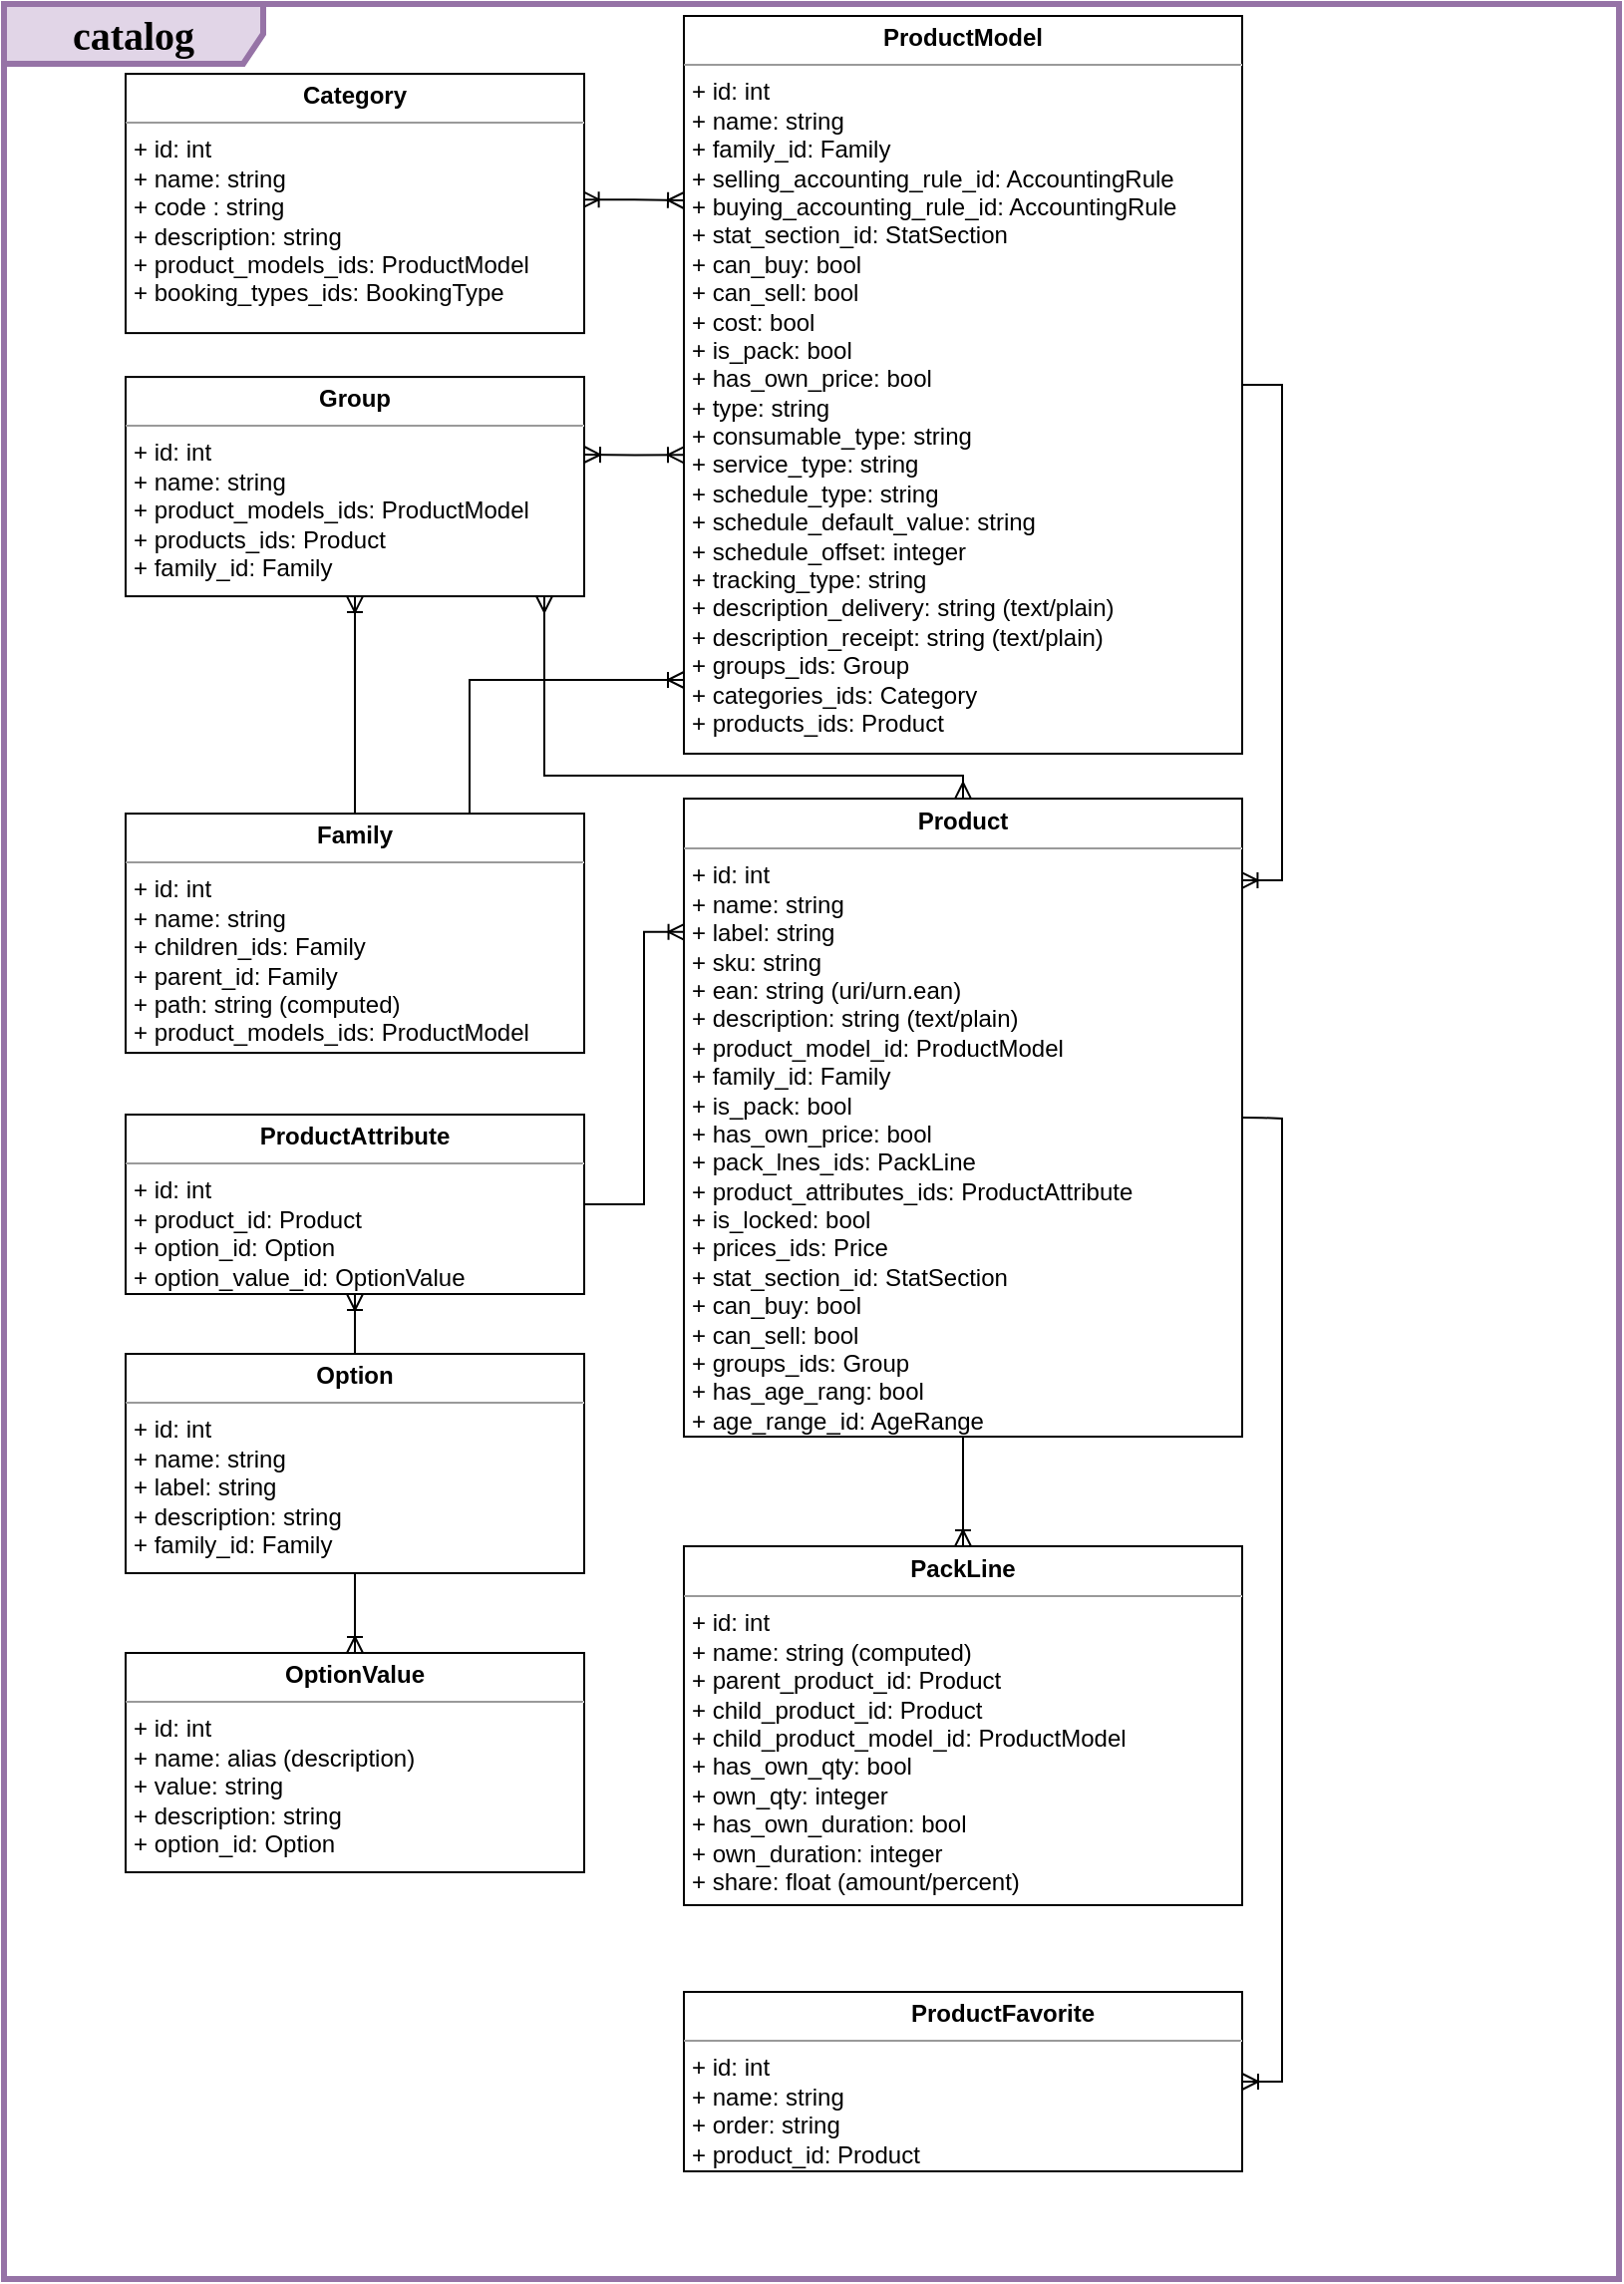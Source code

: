 <mxfile version="21.4.0" type="device">
  <diagram name="Page-1" id="1zunfmMnoOj8ktQAxdG0">
    <mxGraphModel dx="1802" dy="-260" grid="1" gridSize="10" guides="1" tooltips="1" connect="1" arrows="1" fold="1" page="1" pageScale="1" pageWidth="827" pageHeight="1169" math="0" shadow="0">
      <root>
        <mxCell id="0" />
        <mxCell id="1" parent="0" />
        <mxCell id="F_mZzqdK-3PxeJq-_ngL-10" value="&lt;b&gt;&lt;font style=&quot;font-size: 20px;&quot;&gt;catalog&lt;/font&gt;&lt;/b&gt;" style="shape=umlFrame;whiteSpace=wrap;html=1;rounded=0;shadow=0;comic=0;labelBackgroundColor=none;strokeWidth=3;fontFamily=Verdana;fontSize=10;align=center;width=130;height=30;fillColor=#e1d5e7;strokeColor=#9673a6;" parent="1" vertex="1">
          <mxGeometry x="9" y="1183" width="810" height="1141" as="geometry" />
        </mxCell>
        <mxCell id="xyyeROwQIu4dA40etNBu-3" style="edgeStyle=orthogonalEdgeStyle;rounded=0;orthogonalLoop=1;jettySize=auto;html=1;entryX=0;entryY=0.25;entryDx=0;entryDy=0;strokeWidth=1;startArrow=ERoneToMany;startFill=0;endArrow=ERoneToMany;endFill=0;exitX=0.997;exitY=0.485;exitDx=0;exitDy=0;exitPerimeter=0;" parent="1" source="xyyeROwQIu4dA40etNBu-4" target="xyyeROwQIu4dA40etNBu-20" edge="1">
          <mxGeometry relative="1" as="geometry">
            <mxPoint x="405" y="1280.55" as="targetPoint" />
          </mxGeometry>
        </mxCell>
        <mxCell id="xyyeROwQIu4dA40etNBu-4" value="&lt;p style=&quot;margin: 0px ; margin-top: 4px ; text-align: center&quot;&gt;&lt;b&gt;Category&lt;/b&gt;&lt;/p&gt;&lt;hr size=&quot;1&quot;&gt;&lt;p style=&quot;margin: 0px ; margin-left: 4px&quot;&gt;+ id: int&lt;/p&gt;&lt;p style=&quot;margin: 0px 0px 0px 4px;&quot;&gt;+ name: string&lt;/p&gt;&lt;p style=&quot;margin: 0px 0px 0px 4px;&quot;&gt;+ code : string&lt;/p&gt;&lt;p style=&quot;margin: 0px 0px 0px 4px;&quot;&gt;+ description: string&lt;/p&gt;&lt;p style=&quot;margin: 0px 0px 0px 4px;&quot;&gt;+ product_models_ids: ProductModel&lt;/p&gt;&lt;p style=&quot;margin: 0px 0px 0px 4px;&quot;&gt;+ booking_types_ids: BookingType&lt;/p&gt;&lt;p style=&quot;margin: 0px 0px 0px 4px;&quot;&gt;&lt;br&gt;&lt;/p&gt;&lt;p style=&quot;margin: 0px 0px 0px 4px;&quot;&gt;&lt;br&gt;&lt;/p&gt;&lt;p style=&quot;margin: 0px 0px 0px 4px;&quot;&gt;&lt;br&gt;&lt;/p&gt;&lt;p style=&quot;margin: 0px 0px 0px 4px;&quot;&gt;&lt;br&gt;&lt;/p&gt;&lt;p style=&quot;margin: 0px 0px 0px 4px;&quot;&gt;&lt;br&gt;&lt;/p&gt;&lt;p style=&quot;margin: 0px 0px 0px 4px;&quot;&gt;&lt;br&gt;&lt;/p&gt;&lt;p style=&quot;margin: 0px 0px 0px 4px;&quot;&gt;&lt;br&gt;&lt;/p&gt;&lt;p style=&quot;margin: 0px 0px 0px 4px;&quot;&gt;&lt;br&gt;&lt;/p&gt;" style="verticalAlign=top;align=left;overflow=fill;fontSize=12;fontFamily=Helvetica;html=1;rounded=0;shadow=0;comic=0;labelBackgroundColor=none;strokeWidth=1" parent="1" vertex="1">
          <mxGeometry x="70" y="1218.05" width="230" height="130" as="geometry" />
        </mxCell>
        <mxCell id="xyyeROwQIu4dA40etNBu-5" style="edgeStyle=orthogonalEdgeStyle;rounded=0;orthogonalLoop=1;jettySize=auto;html=1;entryX=0.5;entryY=1;entryDx=0;entryDy=0;startArrow=none;startFill=0;endArrow=ERoneToMany;endFill=0;" parent="1" source="xyyeROwQIu4dA40etNBu-7" target="xyyeROwQIu4dA40etNBu-8" edge="1">
          <mxGeometry relative="1" as="geometry" />
        </mxCell>
        <mxCell id="xyyeROwQIu4dA40etNBu-6" style="edgeStyle=orthogonalEdgeStyle;rounded=0;orthogonalLoop=1;jettySize=auto;html=1;entryX=0;entryY=0.9;entryDx=0;entryDy=0;entryPerimeter=0;startArrow=none;startFill=0;endArrow=ERoneToMany;endFill=0;exitX=0.75;exitY=0;exitDx=0;exitDy=0;" parent="1" source="xyyeROwQIu4dA40etNBu-7" target="xyyeROwQIu4dA40etNBu-20" edge="1">
          <mxGeometry relative="1" as="geometry">
            <mxPoint x="403.32" y="1486.64" as="targetPoint" />
          </mxGeometry>
        </mxCell>
        <mxCell id="xyyeROwQIu4dA40etNBu-7" value="&lt;p style=&quot;margin: 0px ; margin-top: 4px ; text-align: center&quot;&gt;&lt;b&gt;Family&lt;/b&gt;&lt;/p&gt;&lt;hr size=&quot;1&quot;&gt;&lt;p style=&quot;margin: 0px ; margin-left: 4px&quot;&gt;+ id: int&lt;/p&gt;&lt;p style=&quot;margin: 0px 0px 0px 4px;&quot;&gt;+ name: string&lt;/p&gt;&lt;p style=&quot;margin: 0px 0px 0px 4px;&quot;&gt;+ children_ids: Family&lt;/p&gt;&lt;p style=&quot;margin: 0px 0px 0px 4px;&quot;&gt;+ parent_id: Family&lt;/p&gt;&lt;p style=&quot;margin: 0px 0px 0px 4px;&quot;&gt;+ path: string (computed)&lt;/p&gt;&lt;p style=&quot;margin: 0px 0px 0px 4px;&quot;&gt;+ product_models_ids: ProductModel&lt;/p&gt;&lt;p style=&quot;margin: 0px 0px 0px 4px;&quot;&gt;&lt;br&gt;&lt;/p&gt;&lt;p style=&quot;margin: 0px 0px 0px 4px;&quot;&gt;&lt;br&gt;&lt;/p&gt;&lt;p style=&quot;margin: 0px 0px 0px 4px;&quot;&gt;&lt;br&gt;&lt;/p&gt;&lt;p style=&quot;margin: 0px 0px 0px 4px;&quot;&gt;&lt;br&gt;&lt;/p&gt;&lt;p style=&quot;margin: 0px 0px 0px 4px;&quot;&gt;&lt;br&gt;&lt;/p&gt;&lt;p style=&quot;margin: 0px 0px 0px 4px;&quot;&gt;&lt;br&gt;&lt;/p&gt;&lt;p style=&quot;margin: 0px 0px 0px 4px;&quot;&gt;&lt;br&gt;&lt;/p&gt;" style="verticalAlign=top;align=left;overflow=fill;fontSize=12;fontFamily=Helvetica;html=1;rounded=0;shadow=0;comic=0;labelBackgroundColor=none;strokeWidth=1" parent="1" vertex="1">
          <mxGeometry x="70" y="1589.05" width="230" height="120" as="geometry" />
        </mxCell>
        <mxCell id="xyyeROwQIu4dA40etNBu-8" value="&lt;p style=&quot;margin: 0px ; margin-top: 4px ; text-align: center&quot;&gt;&lt;b&gt;Group&lt;/b&gt;&lt;/p&gt;&lt;hr size=&quot;1&quot;&gt;&lt;p style=&quot;margin: 0px ; margin-left: 4px&quot;&gt;+ id: int&lt;/p&gt;&lt;p style=&quot;margin: 0px 0px 0px 4px;&quot;&gt;+ name: string&lt;/p&gt;&lt;p style=&quot;margin: 0px 0px 0px 4px;&quot;&gt;+ product_models_ids: ProductModel&lt;/p&gt;&lt;p style=&quot;margin: 0px 0px 0px 4px;&quot;&gt;+ products_ids: Product&lt;/p&gt;&lt;p style=&quot;margin: 0px 0px 0px 4px;&quot;&gt;+ family_id: Family&lt;/p&gt;&lt;p style=&quot;margin: 0px 0px 0px 4px;&quot;&gt;&lt;br&gt;&lt;/p&gt;&lt;p style=&quot;margin: 0px 0px 0px 4px;&quot;&gt;&lt;br&gt;&lt;/p&gt;&lt;p style=&quot;margin: 0px 0px 0px 4px;&quot;&gt;&lt;br&gt;&lt;/p&gt;&lt;p style=&quot;margin: 0px 0px 0px 4px;&quot;&gt;&lt;br&gt;&lt;/p&gt;&lt;p style=&quot;margin: 0px 0px 0px 4px;&quot;&gt;&lt;br&gt;&lt;/p&gt;&lt;p style=&quot;margin: 0px 0px 0px 4px;&quot;&gt;&lt;br&gt;&lt;/p&gt;&lt;p style=&quot;margin: 0px 0px 0px 4px;&quot;&gt;&lt;br&gt;&lt;/p&gt;" style="verticalAlign=top;align=left;overflow=fill;fontSize=12;fontFamily=Helvetica;html=1;rounded=0;shadow=0;comic=0;labelBackgroundColor=none;strokeWidth=1" parent="1" vertex="1">
          <mxGeometry x="70" y="1370.05" width="230" height="110" as="geometry" />
        </mxCell>
        <mxCell id="xyyeROwQIu4dA40etNBu-9" style="edgeStyle=orthogonalEdgeStyle;rounded=0;orthogonalLoop=1;jettySize=auto;html=1;entryX=0.5;entryY=1;entryDx=0;entryDy=0;startArrow=none;startFill=0;endArrow=ERoneToMany;endFill=0;exitX=0.5;exitY=0;exitDx=0;exitDy=0;" parent="1" source="F_mZzqdK-3PxeJq-_ngL-11" target="xyyeROwQIu4dA40etNBu-17" edge="1">
          <mxGeometry relative="1" as="geometry">
            <mxPoint x="350" y="1764.167" as="sourcePoint" />
          </mxGeometry>
        </mxCell>
        <mxCell id="xyyeROwQIu4dA40etNBu-13" style="edgeStyle=orthogonalEdgeStyle;rounded=0;orthogonalLoop=1;jettySize=auto;html=1;entryX=0.5;entryY=0;entryDx=0;entryDy=0;startArrow=none;startFill=0;endArrow=ERoneToMany;endFill=0;exitX=0.5;exitY=1;exitDx=0;exitDy=0;" parent="1" source="xyyeROwQIu4dA40etNBu-15" target="xyyeROwQIu4dA40etNBu-21" edge="1">
          <mxGeometry relative="1" as="geometry">
            <mxPoint x="630" y="1821.5" as="sourcePoint" />
          </mxGeometry>
        </mxCell>
        <mxCell id="xyyeROwQIu4dA40etNBu-15" value="&lt;p style=&quot;margin: 0px ; margin-top: 4px ; text-align: center&quot;&gt;&lt;b&gt;Product&lt;/b&gt;&lt;/p&gt;&lt;hr size=&quot;1&quot;&gt;&lt;p style=&quot;margin: 0px ; margin-left: 4px&quot;&gt;+ id: int&lt;/p&gt;&lt;p style=&quot;margin: 0px 0px 0px 4px;&quot;&gt;+ name: string&amp;nbsp;&lt;/p&gt;&lt;p style=&quot;margin: 0px 0px 0px 4px;&quot;&gt;+ label: string&lt;/p&gt;&lt;p style=&quot;margin: 0px 0px 0px 4px;&quot;&gt;+ sku: string&lt;/p&gt;&lt;p style=&quot;margin: 0px 0px 0px 4px;&quot;&gt;+ ean: string (uri/urn.ean)&lt;/p&gt;&lt;p style=&quot;margin: 0px 0px 0px 4px;&quot;&gt;+ description: string (text/plain)&lt;/p&gt;&lt;p style=&quot;margin: 0px 0px 0px 4px;&quot;&gt;+ product_model_id: ProductModel&lt;/p&gt;&lt;p style=&quot;margin: 0px 0px 0px 4px;&quot;&gt;+ family_id: Family&lt;/p&gt;&lt;p style=&quot;margin: 0px 0px 0px 4px;&quot;&gt;+ is_pack: bool&lt;/p&gt;&lt;p style=&quot;margin: 0px 0px 0px 4px;&quot;&gt;+ has_own_price: bool&lt;/p&gt;&lt;p style=&quot;margin: 0px 0px 0px 4px;&quot;&gt;+ pack_lnes_ids: PackLine&lt;/p&gt;&lt;p style=&quot;margin: 0px 0px 0px 4px;&quot;&gt;+ product_attributes_ids: ProductAttribute&lt;/p&gt;&lt;p style=&quot;margin: 0px 0px 0px 4px;&quot;&gt;+ is_locked: bool&lt;/p&gt;&lt;p style=&quot;margin: 0px 0px 0px 4px;&quot;&gt;+ prices_ids: Price&lt;/p&gt;&lt;p style=&quot;margin: 0px 0px 0px 4px;&quot;&gt;+ stat_section_id: StatSection&lt;/p&gt;&lt;p style=&quot;margin: 0px 0px 0px 4px;&quot;&gt;+ can_buy: bool&lt;/p&gt;&lt;p style=&quot;margin: 0px 0px 0px 4px;&quot;&gt;+ can_sell: bool&lt;/p&gt;&lt;p style=&quot;margin: 0px 0px 0px 4px;&quot;&gt;+ groups_ids: Group&lt;/p&gt;&lt;p style=&quot;margin: 0px 0px 0px 4px;&quot;&gt;+ has_age_rang: bool&lt;/p&gt;&lt;p style=&quot;margin: 0px 0px 0px 4px;&quot;&gt;+ age_range_id: AgeRange&lt;/p&gt;&lt;p style=&quot;margin: 0px 0px 0px 4px;&quot;&gt;&lt;br&gt;&lt;/p&gt;&lt;p style=&quot;margin: 0px 0px 0px 4px;&quot;&gt;&lt;br&gt;&lt;/p&gt;&lt;p style=&quot;margin: 0px 0px 0px 4px;&quot;&gt;&lt;br&gt;&lt;/p&gt;&lt;p style=&quot;margin: 0px 0px 0px 4px;&quot;&gt;&lt;br&gt;&lt;/p&gt;&lt;p style=&quot;margin: 0px 0px 0px 4px;&quot;&gt;&lt;br&gt;&lt;/p&gt;&lt;p style=&quot;margin: 0px 0px 0px 4px;&quot;&gt;&lt;br&gt;&lt;/p&gt;" style="verticalAlign=top;align=left;overflow=fill;fontSize=12;fontFamily=Helvetica;html=1;rounded=0;shadow=0;comic=0;labelBackgroundColor=none;strokeWidth=1" parent="1" vertex="1">
          <mxGeometry x="350" y="1581.55" width="280" height="320" as="geometry" />
        </mxCell>
        <mxCell id="xyyeROwQIu4dA40etNBu-16" style="edgeStyle=orthogonalEdgeStyle;rounded=0;orthogonalLoop=1;jettySize=auto;html=1;entryX=0.001;entryY=0.209;entryDx=0;entryDy=0;entryPerimeter=0;startArrow=none;startFill=0;endArrow=ERoneToMany;endFill=0;" parent="1" source="xyyeROwQIu4dA40etNBu-17" target="xyyeROwQIu4dA40etNBu-15" edge="1">
          <mxGeometry relative="1" as="geometry">
            <Array as="points">
              <mxPoint x="330" y="1785" />
              <mxPoint x="330" y="1648" />
            </Array>
          </mxGeometry>
        </mxCell>
        <mxCell id="xyyeROwQIu4dA40etNBu-17" value="&lt;p style=&quot;margin: 0px ; margin-top: 4px ; text-align: center&quot;&gt;&lt;b&gt;ProductAttribute&lt;/b&gt;&lt;/p&gt;&lt;hr size=&quot;1&quot;&gt;&lt;p style=&quot;margin: 0px ; margin-left: 4px&quot;&gt;+ id: int&lt;/p&gt;&lt;p style=&quot;margin: 0px 0px 0px 4px;&quot;&gt;+ product_id: Product&lt;/p&gt;&lt;p style=&quot;margin: 0px 0px 0px 4px;&quot;&gt;+ option_id: Option&lt;/p&gt;&lt;p style=&quot;margin: 0px 0px 0px 4px;&quot;&gt;+ option_value_id: OptionValue&lt;/p&gt;&lt;p style=&quot;margin: 0px 0px 0px 4px;&quot;&gt;&lt;br&gt;&lt;/p&gt;&lt;p style=&quot;margin: 0px 0px 0px 4px;&quot;&gt;&lt;br&gt;&lt;/p&gt;&lt;p style=&quot;margin: 0px 0px 0px 4px;&quot;&gt;&lt;br&gt;&lt;/p&gt;&lt;p style=&quot;margin: 0px 0px 0px 4px;&quot;&gt;&lt;br&gt;&lt;/p&gt;&lt;p style=&quot;margin: 0px 0px 0px 4px;&quot;&gt;&lt;br&gt;&lt;/p&gt;&lt;p style=&quot;margin: 0px 0px 0px 4px;&quot;&gt;&lt;br&gt;&lt;/p&gt;" style="verticalAlign=top;align=left;overflow=fill;fontSize=12;fontFamily=Helvetica;html=1;rounded=0;shadow=0;comic=0;labelBackgroundColor=none;strokeWidth=1" parent="1" vertex="1">
          <mxGeometry x="70" y="1740" width="230" height="90" as="geometry" />
        </mxCell>
        <mxCell id="xyyeROwQIu4dA40etNBu-18" style="edgeStyle=orthogonalEdgeStyle;rounded=0;orthogonalLoop=1;jettySize=auto;html=1;entryX=0.999;entryY=0.128;entryDx=0;entryDy=0;entryPerimeter=0;startArrow=none;startFill=0;endArrow=ERoneToMany;endFill=0;exitX=1;exitY=0.5;exitDx=0;exitDy=0;" parent="1" source="xyyeROwQIu4dA40etNBu-20" target="xyyeROwQIu4dA40etNBu-15" edge="1">
          <mxGeometry relative="1" as="geometry">
            <mxPoint x="685" y="1373.01" as="sourcePoint" />
          </mxGeometry>
        </mxCell>
        <mxCell id="xyyeROwQIu4dA40etNBu-19" style="edgeStyle=orthogonalEdgeStyle;rounded=0;orthogonalLoop=1;jettySize=auto;html=1;strokeWidth=1;startArrow=ERoneToMany;startFill=0;endArrow=ERoneToMany;endFill=0;exitX=0;exitY=0.595;exitDx=0;exitDy=0;exitPerimeter=0;" parent="1" source="xyyeROwQIu4dA40etNBu-20" edge="1">
          <mxGeometry relative="1" as="geometry">
            <mxPoint x="405" y="1398.05" as="sourcePoint" />
            <mxPoint x="300" y="1409" as="targetPoint" />
          </mxGeometry>
        </mxCell>
        <mxCell id="xyyeROwQIu4dA40etNBu-20" value="&lt;p style=&quot;margin: 0px ; margin-top: 4px ; text-align: center&quot;&gt;&lt;b&gt;ProductModel&lt;/b&gt;&lt;/p&gt;&lt;hr size=&quot;1&quot;&gt;&lt;p style=&quot;margin: 0px ; margin-left: 4px&quot;&gt;+ id: int&lt;/p&gt;&lt;p style=&quot;margin: 0px 0px 0px 4px;&quot;&gt;+ name: string&lt;/p&gt;&lt;p style=&quot;margin: 0px 0px 0px 4px;&quot;&gt;+ family_id: Family&lt;/p&gt;&lt;p style=&quot;margin: 0px 0px 0px 4px;&quot;&gt;+ selling_accounting_rule_id: AccountingRule&lt;/p&gt;&lt;p style=&quot;margin: 0px 0px 0px 4px;&quot;&gt;+ buying_accounting_rule_id: AccountingRule&lt;/p&gt;&lt;p style=&quot;margin: 0px 0px 0px 4px;&quot;&gt;+ stat_section_id: StatSection&lt;/p&gt;&lt;p style=&quot;margin: 0px 0px 0px 4px;&quot;&gt;+ can_buy: bool&lt;/p&gt;&lt;p style=&quot;margin: 0px 0px 0px 4px;&quot;&gt;+ can_sell: bool&lt;/p&gt;&lt;p style=&quot;margin: 0px 0px 0px 4px;&quot;&gt;+ cost: bool&lt;/p&gt;&lt;p style=&quot;margin: 0px 0px 0px 4px;&quot;&gt;+ is_pack: bool&lt;/p&gt;&lt;p style=&quot;margin: 0px 0px 0px 4px;&quot;&gt;+ has_own_price: bool&lt;/p&gt;&lt;p style=&quot;margin: 0px 0px 0px 4px;&quot;&gt;+ type: string&lt;/p&gt;&lt;p style=&quot;margin: 0px 0px 0px 4px;&quot;&gt;+ consumable_type: string&lt;/p&gt;&lt;p style=&quot;margin: 0px 0px 0px 4px;&quot;&gt;+ service_type: string&lt;/p&gt;&lt;p style=&quot;margin: 0px 0px 0px 4px;&quot;&gt;+ schedule_type: string&lt;/p&gt;&lt;p style=&quot;margin: 0px 0px 0px 4px;&quot;&gt;+ schedule_default_value: string&lt;/p&gt;&lt;p style=&quot;margin: 0px 0px 0px 4px;&quot;&gt;+ schedule_offset: integer&lt;/p&gt;&lt;p style=&quot;margin: 0px 0px 0px 4px;&quot;&gt;+ tracking_type: string&lt;/p&gt;&lt;p style=&quot;margin: 0px 0px 0px 4px;&quot;&gt;+ description_delivery: string (text/plain)&lt;/p&gt;&lt;p style=&quot;margin: 0px 0px 0px 4px;&quot;&gt;+ description_receipt: string (text/plain)&lt;/p&gt;&lt;p style=&quot;margin: 0px 0px 0px 4px;&quot;&gt;+ groups_ids: Group&lt;/p&gt;&lt;p style=&quot;margin: 0px 0px 0px 4px;&quot;&gt;+ categories_ids: Category&lt;/p&gt;&lt;p style=&quot;margin: 0px 0px 0px 4px;&quot;&gt;+ products_ids: Product&lt;/p&gt;&lt;p style=&quot;margin: 0px 0px 0px 4px;&quot;&gt;&lt;br&gt;&lt;/p&gt;&lt;p style=&quot;margin: 0px 0px 0px 4px;&quot;&gt;&lt;br&gt;&lt;/p&gt;&lt;p style=&quot;margin: 0px 0px 0px 4px;&quot;&gt;&lt;br&gt;&lt;/p&gt;&lt;p style=&quot;margin: 0px 0px 0px 4px;&quot;&gt;&lt;br&gt;&lt;/p&gt;&lt;p style=&quot;margin: 0px 0px 0px 4px;&quot;&gt;&lt;br&gt;&lt;/p&gt;&lt;p style=&quot;margin: 0px 0px 0px 4px;&quot;&gt;&lt;br&gt;&lt;/p&gt;&lt;p style=&quot;margin: 0px 0px 0px 4px;&quot;&gt;&lt;br&gt;&lt;/p&gt;" style="verticalAlign=top;align=left;overflow=fill;fontSize=12;fontFamily=Helvetica;html=1;rounded=0;shadow=0;comic=0;labelBackgroundColor=none;strokeWidth=1" parent="1" vertex="1">
          <mxGeometry x="350" y="1189" width="280" height="370" as="geometry" />
        </mxCell>
        <mxCell id="xyyeROwQIu4dA40etNBu-21" value="&lt;p style=&quot;margin: 0px ; margin-top: 4px ; text-align: center&quot;&gt;&lt;b&gt;PackLine&lt;/b&gt;&lt;/p&gt;&lt;hr size=&quot;1&quot;&gt;&lt;p style=&quot;margin: 0px ; margin-left: 4px&quot;&gt;+ id: int&lt;/p&gt;&lt;p style=&quot;margin: 0px 0px 0px 4px;&quot;&gt;+ name: string (computed)&lt;/p&gt;&lt;p style=&quot;margin: 0px 0px 0px 4px;&quot;&gt;+ parent_product_id: Product&lt;/p&gt;&lt;p style=&quot;margin: 0px 0px 0px 4px;&quot;&gt;+ child_product_id: Product&lt;/p&gt;&lt;p style=&quot;margin: 0px 0px 0px 4px;&quot;&gt;+ child_product_model_id: ProductModel&lt;/p&gt;&lt;p style=&quot;margin: 0px 0px 0px 4px;&quot;&gt;+ has_own_qty: bool&lt;/p&gt;&lt;p style=&quot;margin: 0px 0px 0px 4px;&quot;&gt;+ own_qty: integer&lt;/p&gt;&lt;p style=&quot;margin: 0px 0px 0px 4px;&quot;&gt;+ has_own_duration: bool&lt;/p&gt;&lt;p style=&quot;margin: 0px 0px 0px 4px;&quot;&gt;+ own_duration: integer&lt;/p&gt;&lt;p style=&quot;margin: 0px 0px 0px 4px;&quot;&gt;+ share: float (amount/percent)&lt;/p&gt;&lt;p style=&quot;margin: 0px 0px 0px 4px;&quot;&gt;&lt;br&gt;&lt;/p&gt;&lt;p style=&quot;margin: 0px 0px 0px 4px;&quot;&gt;&lt;br&gt;&lt;/p&gt;&lt;p style=&quot;margin: 0px 0px 0px 4px;&quot;&gt;&lt;br&gt;&lt;/p&gt;&lt;p style=&quot;margin: 0px 0px 0px 4px;&quot;&gt;&lt;br&gt;&lt;/p&gt;&lt;p style=&quot;margin: 0px 0px 0px 4px;&quot;&gt;&lt;br&gt;&lt;/p&gt;&lt;p style=&quot;margin: 0px 0px 0px 4px;&quot;&gt;&lt;br&gt;&lt;/p&gt;" style="verticalAlign=top;align=left;overflow=fill;fontSize=12;fontFamily=Helvetica;html=1;rounded=0;shadow=0;comic=0;labelBackgroundColor=none;strokeWidth=1" parent="1" vertex="1">
          <mxGeometry x="350" y="1956.5" width="280" height="180" as="geometry" />
        </mxCell>
        <mxCell id="xyyeROwQIu4dA40etNBu-22" value="" style="edgeStyle=orthogonalEdgeStyle;fontSize=12;html=1;endArrow=ERmany;startArrow=ERmany;rounded=0;" parent="1" target="xyyeROwQIu4dA40etNBu-15" edge="1">
          <mxGeometry width="100" height="100" relative="1" as="geometry">
            <mxPoint x="280" y="1480" as="sourcePoint" />
            <mxPoint x="720" y="1440" as="targetPoint" />
            <Array as="points">
              <mxPoint x="280" y="1570" />
            </Array>
          </mxGeometry>
        </mxCell>
        <mxCell id="F_mZzqdK-3PxeJq-_ngL-1" value="&lt;blockquote style=&quot;margin: 0 0 0 40px; border: none; padding: 0px;&quot;&gt;&lt;p style=&quot;margin: 0px ; margin-top: 4px ; text-align: center&quot;&gt;&lt;b&gt;ProductFavorite&lt;/b&gt;&lt;/p&gt;&lt;/blockquote&gt;&lt;hr size=&quot;1&quot;&gt;&lt;p style=&quot;margin: 0px ; margin-left: 4px&quot;&gt;+ id: int&lt;/p&gt;&lt;p style=&quot;margin: 0px ; margin-left: 4px&quot;&gt;+ name: string&lt;/p&gt;&lt;p style=&quot;margin: 0px ; margin-left: 4px&quot;&gt;+ order: string&lt;/p&gt;&lt;p style=&quot;margin: 0px 0px 0px 4px;&quot;&gt;+ product_id: Product&lt;/p&gt;&lt;p style=&quot;margin: 0px 0px 0px 4px;&quot;&gt;&lt;br&gt;&lt;/p&gt;&lt;p style=&quot;margin: 0px 0px 0px 4px;&quot;&gt;&lt;br&gt;&lt;/p&gt;" style="verticalAlign=top;align=left;overflow=fill;fontSize=12;fontFamily=Helvetica;html=1;rounded=0;shadow=0;comic=0;labelBackgroundColor=none;strokeWidth=1" parent="1" vertex="1">
          <mxGeometry x="350" y="2180" width="280" height="90" as="geometry" />
        </mxCell>
        <mxCell id="F_mZzqdK-3PxeJq-_ngL-2" style="edgeStyle=orthogonalEdgeStyle;rounded=0;orthogonalLoop=1;jettySize=auto;html=1;entryX=1;entryY=0.5;entryDx=0;entryDy=0;startArrow=none;startFill=0;endArrow=ERoneToMany;endFill=0;exitX=1;exitY=0.5;exitDx=0;exitDy=0;" parent="1" source="xyyeROwQIu4dA40etNBu-15" target="F_mZzqdK-3PxeJq-_ngL-1" edge="1">
          <mxGeometry relative="1" as="geometry">
            <mxPoint x="-265" y="1824.5" as="sourcePoint" />
            <mxPoint x="-265" y="1723.5" as="targetPoint" />
            <Array as="points">
              <mxPoint x="640" y="1742" />
              <mxPoint x="650" y="1742" />
              <mxPoint x="650" y="2225" />
            </Array>
          </mxGeometry>
        </mxCell>
        <mxCell id="F_mZzqdK-3PxeJq-_ngL-9" value="&lt;p style=&quot;margin: 0px ; margin-top: 4px ; text-align: center&quot;&gt;&lt;b&gt;OptionValue&lt;/b&gt;&lt;/p&gt;&lt;hr size=&quot;1&quot;&gt;&lt;p style=&quot;margin: 0px ; margin-left: 4px&quot;&gt;+ id: int&lt;/p&gt;&lt;p style=&quot;margin: 0px 0px 0px 4px;&quot;&gt;+ name: alias (description)&lt;/p&gt;&lt;p style=&quot;margin: 0px 0px 0px 4px;&quot;&gt;+ value: string&lt;/p&gt;&lt;p style=&quot;margin: 0px 0px 0px 4px;&quot;&gt;+ description: string&lt;/p&gt;&lt;p style=&quot;margin: 0px 0px 0px 4px;&quot;&gt;+ option_id: Option&lt;/p&gt;&lt;p style=&quot;margin: 0px 0px 0px 4px;&quot;&gt;&lt;br&gt;&lt;/p&gt;&lt;p style=&quot;margin: 0px 0px 0px 4px;&quot;&gt;&lt;br&gt;&lt;/p&gt;&lt;p style=&quot;margin: 0px 0px 0px 4px;&quot;&gt;&lt;br&gt;&lt;/p&gt;&lt;p style=&quot;margin: 0px 0px 0px 4px;&quot;&gt;&lt;br&gt;&lt;/p&gt;&lt;p style=&quot;margin: 0px 0px 0px 4px;&quot;&gt;&lt;br&gt;&lt;/p&gt;&lt;p style=&quot;margin: 0px 0px 0px 4px;&quot;&gt;&lt;br&gt;&lt;/p&gt;&lt;p style=&quot;margin: 0px 0px 0px 4px;&quot;&gt;&lt;br&gt;&lt;/p&gt;" style="verticalAlign=top;align=left;overflow=fill;fontSize=12;fontFamily=Helvetica;html=1;rounded=0;shadow=0;comic=0;labelBackgroundColor=none;strokeWidth=1" parent="1" vertex="1">
          <mxGeometry x="70" y="2010" width="230" height="110" as="geometry" />
        </mxCell>
        <mxCell id="F_mZzqdK-3PxeJq-_ngL-11" value="&lt;p style=&quot;margin: 0px ; margin-top: 4px ; text-align: center&quot;&gt;&lt;b&gt;Option&lt;/b&gt;&lt;/p&gt;&lt;hr size=&quot;1&quot;&gt;&lt;p style=&quot;margin: 0px ; margin-left: 4px&quot;&gt;+ id: int&lt;/p&gt;&lt;p style=&quot;margin: 0px 0px 0px 4px;&quot;&gt;+ name: string&lt;/p&gt;&lt;p style=&quot;margin: 0px 0px 0px 4px;&quot;&gt;+ label: string&lt;/p&gt;&lt;p style=&quot;margin: 0px 0px 0px 4px;&quot;&gt;+ description: string&lt;/p&gt;&lt;p style=&quot;margin: 0px 0px 0px 4px;&quot;&gt;+ family_id: Family&lt;/p&gt;&lt;p style=&quot;margin: 0px 0px 0px 4px;&quot;&gt;&lt;br&gt;&lt;/p&gt;&lt;p style=&quot;margin: 0px 0px 0px 4px;&quot;&gt;&lt;br&gt;&lt;/p&gt;&lt;p style=&quot;margin: 0px 0px 0px 4px;&quot;&gt;&lt;br&gt;&lt;/p&gt;&lt;p style=&quot;margin: 0px 0px 0px 4px;&quot;&gt;&lt;br&gt;&lt;/p&gt;&lt;p style=&quot;margin: 0px 0px 0px 4px;&quot;&gt;&lt;br&gt;&lt;/p&gt;&lt;p style=&quot;margin: 0px 0px 0px 4px;&quot;&gt;&lt;br&gt;&lt;/p&gt;&lt;p style=&quot;margin: 0px 0px 0px 4px;&quot;&gt;&lt;br&gt;&lt;/p&gt;" style="verticalAlign=top;align=left;overflow=fill;fontSize=12;fontFamily=Helvetica;html=1;rounded=0;shadow=0;comic=0;labelBackgroundColor=none;strokeWidth=1" parent="1" vertex="1">
          <mxGeometry x="70" y="1860" width="230" height="110" as="geometry" />
        </mxCell>
        <mxCell id="F_mZzqdK-3PxeJq-_ngL-13" value="" style="edgeStyle=orthogonalEdgeStyle;fontSize=12;html=1;endArrow=ERoneToMany;rounded=0;exitX=0.5;exitY=1;exitDx=0;exitDy=0;entryX=0.5;entryY=0;entryDx=0;entryDy=0;" parent="1" source="F_mZzqdK-3PxeJq-_ngL-11" target="F_mZzqdK-3PxeJq-_ngL-9" edge="1">
          <mxGeometry width="100" height="100" relative="1" as="geometry">
            <mxPoint x="860" y="1810" as="sourcePoint" />
            <mxPoint x="960" y="1710" as="targetPoint" />
          </mxGeometry>
        </mxCell>
      </root>
    </mxGraphModel>
  </diagram>
</mxfile>
